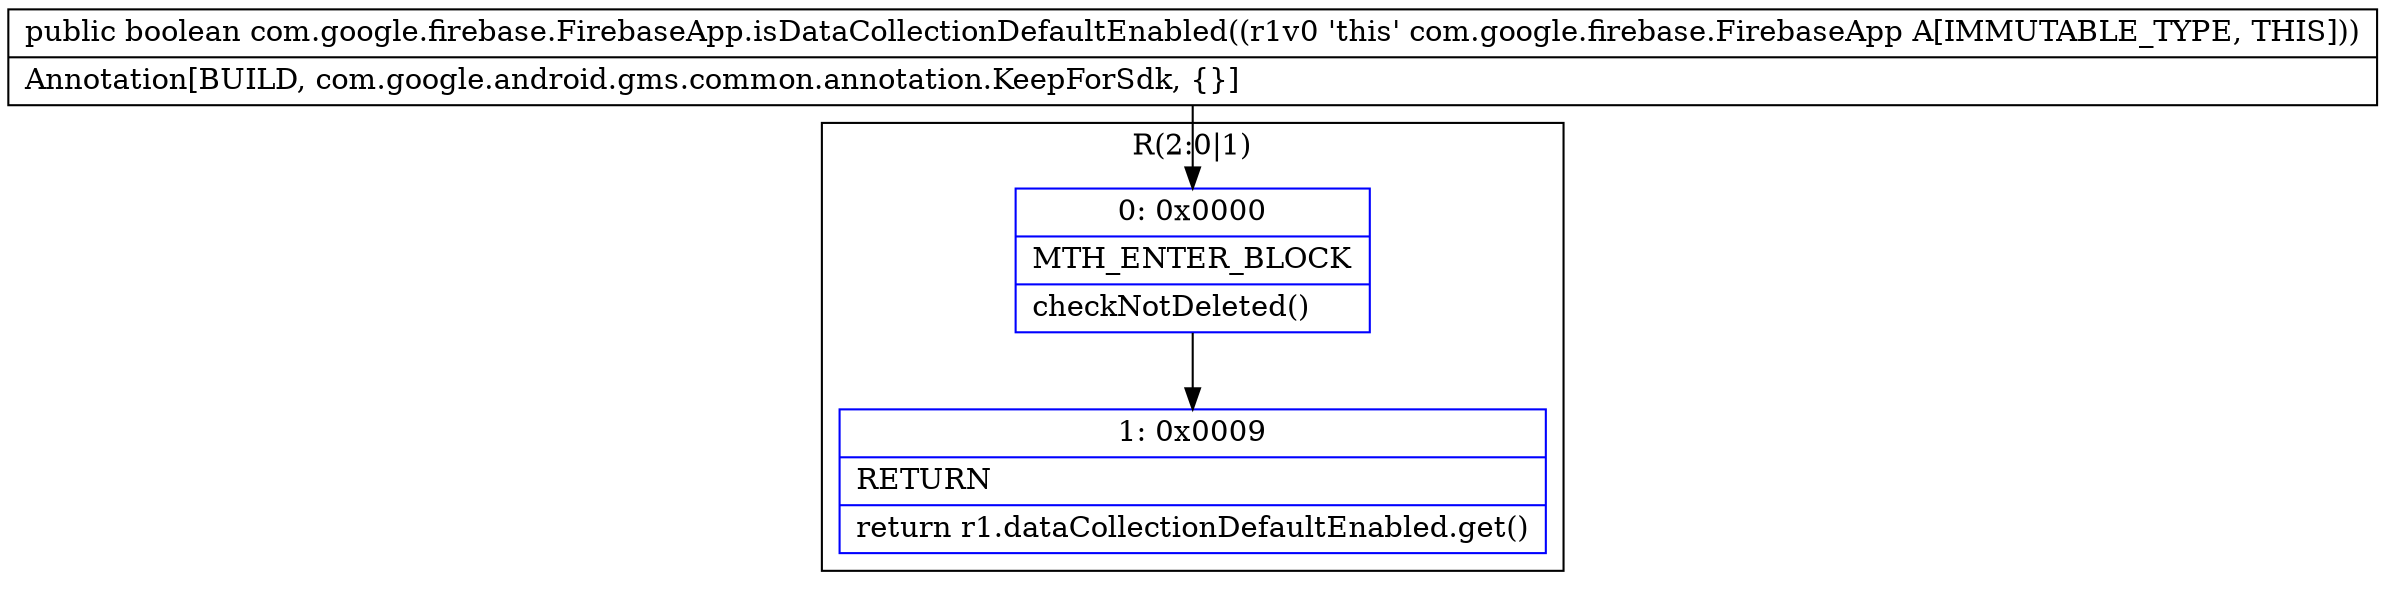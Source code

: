 digraph "CFG forcom.google.firebase.FirebaseApp.isDataCollectionDefaultEnabled()Z" {
subgraph cluster_Region_1269682959 {
label = "R(2:0|1)";
node [shape=record,color=blue];
Node_0 [shape=record,label="{0\:\ 0x0000|MTH_ENTER_BLOCK\l|checkNotDeleted()\l}"];
Node_1 [shape=record,label="{1\:\ 0x0009|RETURN\l|return r1.dataCollectionDefaultEnabled.get()\l}"];
}
MethodNode[shape=record,label="{public boolean com.google.firebase.FirebaseApp.isDataCollectionDefaultEnabled((r1v0 'this' com.google.firebase.FirebaseApp A[IMMUTABLE_TYPE, THIS]))  | Annotation[BUILD, com.google.android.gms.common.annotation.KeepForSdk, \{\}]\l}"];
MethodNode -> Node_0;
Node_0 -> Node_1;
}

